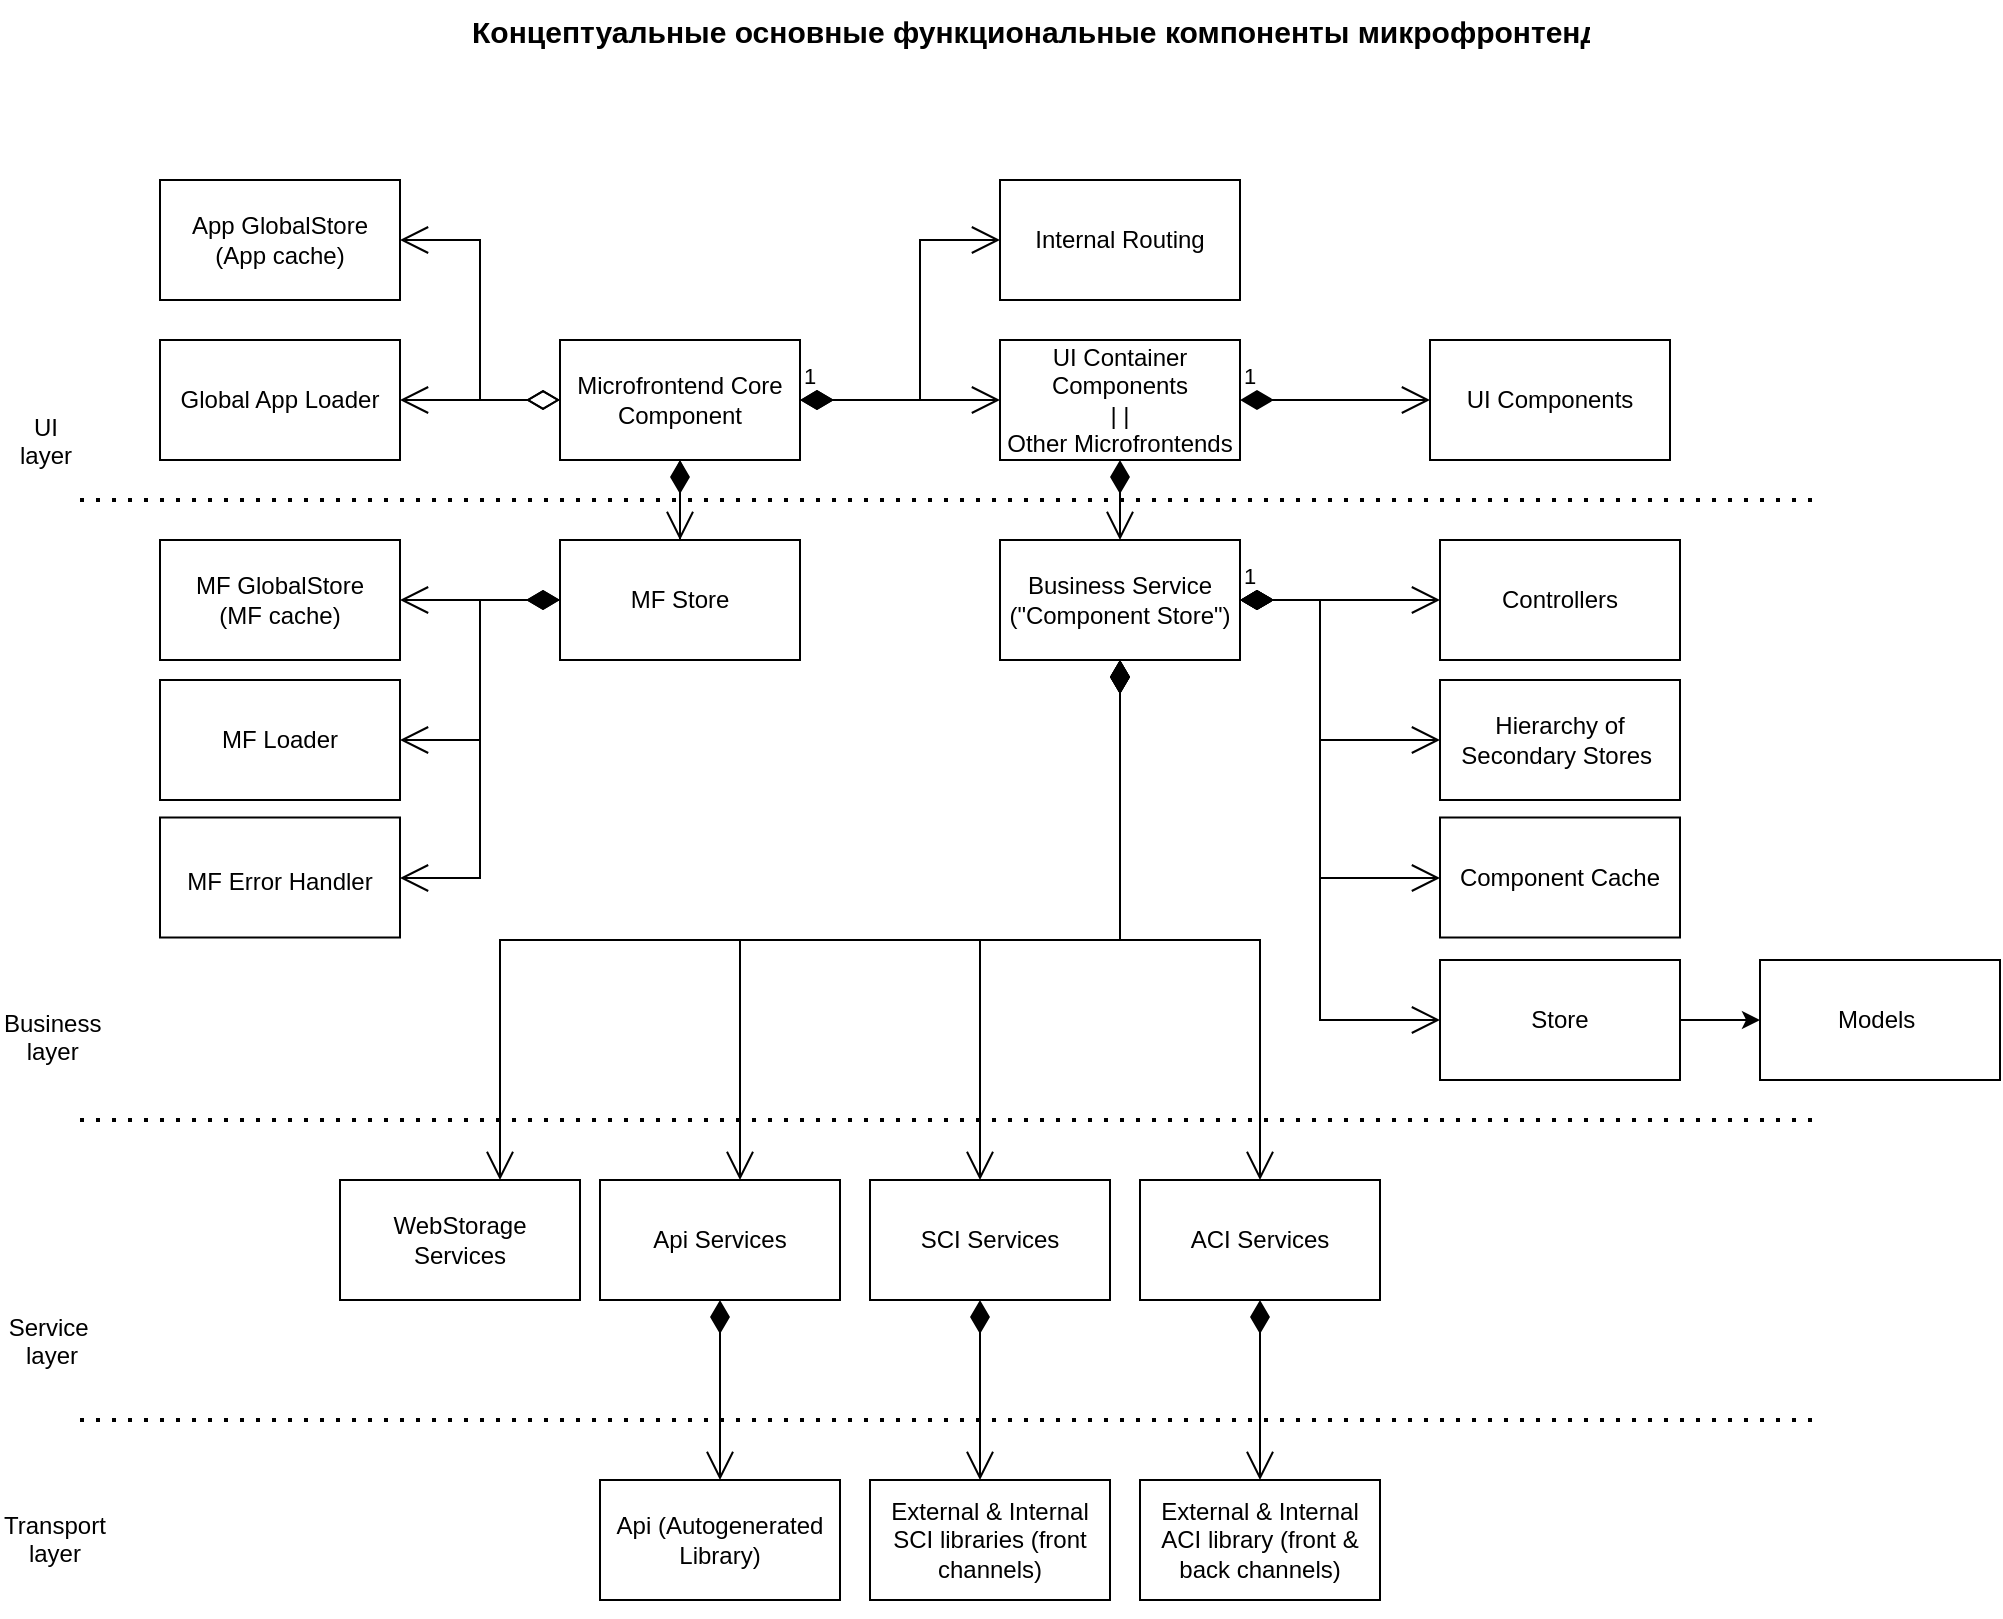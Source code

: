 <mxfile version="20.2.3" type="device"><diagram id="lG8SvsPdr6ebthYWx4ML" name="Page-1"><mxGraphModel dx="131" dy="1703" grid="1" gridSize="10" guides="1" tooltips="1" connect="1" arrows="1" fold="1" page="1" pageScale="1" pageWidth="850" pageHeight="1100" math="0" shadow="0"><root><mxCell id="0"/><mxCell id="1" parent="0"/><mxCell id="QTVD60Pq2PFfVI52V1WZ-117" value="1" style="endArrow=open;html=1;endSize=12;startArrow=diamondThin;startSize=14;startFill=1;edgeStyle=orthogonalEdgeStyle;align=left;verticalAlign=bottom;rounded=0;" parent="1" source="QTVD60Pq2PFfVI52V1WZ-8" target="QTVD60Pq2PFfVI52V1WZ-112" edge="1"><mxGeometry x="-1" y="3" relative="1" as="geometry"><mxPoint x="1490" y="310" as="sourcePoint"/><mxPoint x="1170" y="570" as="targetPoint"/><Array as="points"><mxPoint x="1460" y="430"/><mxPoint x="1530" y="430"/></Array></mxGeometry></mxCell><mxCell id="QTVD60Pq2PFfVI52V1WZ-144" value="1" style="endArrow=open;html=1;endSize=12;startArrow=diamondThin;startSize=14;startFill=1;edgeStyle=orthogonalEdgeStyle;align=left;verticalAlign=bottom;rounded=0;" parent="1" source="QTVD60Pq2PFfVI52V1WZ-8" target="QTVD60Pq2PFfVI52V1WZ-141" edge="1"><mxGeometry x="-1" y="3" relative="1" as="geometry"><mxPoint x="1530" y="270.0" as="sourcePoint"/><mxPoint x="1630" y="409" as="targetPoint"/><Array as="points"><mxPoint x="1560" y="260"/><mxPoint x="1560" y="470"/></Array></mxGeometry></mxCell><mxCell id="QTVD60Pq2PFfVI52V1WZ-90" value="1" style="endArrow=open;html=1;endSize=12;startArrow=diamondThin;startSize=14;startFill=1;edgeStyle=orthogonalEdgeStyle;align=left;verticalAlign=bottom;rounded=0;" parent="1" source="QTVD60Pq2PFfVI52V1WZ-8" target="QTVD60Pq2PFfVI52V1WZ-44" edge="1"><mxGeometry x="-1" y="3" relative="1" as="geometry"><mxPoint x="1540" y="280" as="sourcePoint"/><mxPoint x="1640" y="280" as="targetPoint"/><Array as="points"><mxPoint x="1560" y="260"/><mxPoint x="1560" y="399"/></Array></mxGeometry></mxCell><mxCell id="QTVD60Pq2PFfVI52V1WZ-89" value="1" style="endArrow=open;html=1;endSize=12;startArrow=diamondThin;startSize=14;startFill=1;edgeStyle=orthogonalEdgeStyle;align=left;verticalAlign=bottom;rounded=0;" parent="1" source="QTVD60Pq2PFfVI52V1WZ-8" target="QTVD60Pq2PFfVI52V1WZ-31" edge="1"><mxGeometry x="-1" y="3" relative="1" as="geometry"><mxPoint x="1530" y="270" as="sourcePoint"/><mxPoint x="1630" y="270" as="targetPoint"/><Array as="points"><mxPoint x="1560" y="260"/><mxPoint x="1560" y="330"/></Array></mxGeometry></mxCell><mxCell id="QTVD60Pq2PFfVI52V1WZ-88" value="1" style="endArrow=open;html=1;endSize=12;startArrow=diamondThin;startSize=14;startFill=1;edgeStyle=orthogonalEdgeStyle;align=left;verticalAlign=bottom;rounded=0;" parent="1" source="QTVD60Pq2PFfVI52V1WZ-8" target="QTVD60Pq2PFfVI52V1WZ-16" edge="1"><mxGeometry x="-1" y="3" relative="1" as="geometry"><mxPoint x="1560" y="347.5" as="sourcePoint"/><mxPoint x="1720" y="347.5" as="targetPoint"/></mxGeometry></mxCell><mxCell id="QTVD60Pq2PFfVI52V1WZ-111" value="1" style="endArrow=open;html=1;endSize=12;startArrow=diamondThin;startSize=14;startFill=1;edgeStyle=orthogonalEdgeStyle;align=left;verticalAlign=bottom;rounded=0;" parent="1" source="QTVD60Pq2PFfVI52V1WZ-109" target="QTVD60Pq2PFfVI52V1WZ-43" edge="1"><mxGeometry x="-1" y="3" relative="1" as="geometry"><mxPoint x="1270" y="620" as="sourcePoint"/><mxPoint x="1270" y="710" as="targetPoint"/><Array as="points"><mxPoint x="1390" y="630"/><mxPoint x="1390" y="630"/></Array></mxGeometry></mxCell><mxCell id="QTVD60Pq2PFfVI52V1WZ-113" value="1" style="endArrow=open;html=1;endSize=12;startArrow=diamondThin;startSize=14;startFill=1;edgeStyle=orthogonalEdgeStyle;align=left;verticalAlign=bottom;rounded=0;" parent="1" source="QTVD60Pq2PFfVI52V1WZ-112" target="QTVD60Pq2PFfVI52V1WZ-60" edge="1"><mxGeometry x="-1" y="3" relative="1" as="geometry"><mxPoint x="1400" y="620" as="sourcePoint"/><mxPoint x="1520" y="710" as="targetPoint"/><Array as="points"/></mxGeometry></mxCell><mxCell id="QTVD60Pq2PFfVI52V1WZ-4" value="Api (Autogenerated Library)" style="rounded=0;whiteSpace=wrap;html=1;" parent="1" vertex="1"><mxGeometry x="1200" y="700" width="120" height="60" as="geometry"/></mxCell><mxCell id="QTVD60Pq2PFfVI52V1WZ-9" style="edgeStyle=orthogonalEdgeStyle;rounded=0;orthogonalLoop=1;jettySize=auto;html=1;exitX=0.5;exitY=1;exitDx=0;exitDy=0;" parent="1" source="QTVD60Pq2PFfVI52V1WZ-4" target="QTVD60Pq2PFfVI52V1WZ-4" edge="1"><mxGeometry relative="1" as="geometry"/></mxCell><mxCell id="QTVD60Pq2PFfVI52V1WZ-18" value="UI Components" style="rounded=0;whiteSpace=wrap;html=1;" parent="1" vertex="1"><mxGeometry x="1615" y="130" width="120" height="60" as="geometry"/></mxCell><mxCell id="QTVD60Pq2PFfVI52V1WZ-31" value="Hierarchy of Secondary Stores&amp;nbsp;" style="rounded=0;whiteSpace=wrap;html=1;" parent="1" vertex="1"><mxGeometry x="1620" y="300" width="120" height="60" as="geometry"/></mxCell><mxCell id="QTVD60Pq2PFfVI52V1WZ-35" value="Концептуальные основные функциональные компоненты микрофронтенда" style="text;strokeColor=none;fillColor=none;align=left;verticalAlign=middle;spacingLeft=4;spacingRight=4;overflow=hidden;points=[[0,0.5],[1,0.5]];portConstraint=eastwest;rotatable=0;fontSize=15;fontStyle=1" parent="1" vertex="1"><mxGeometry x="1130" y="-40" width="570" height="30" as="geometry"/></mxCell><mxCell id="QTVD60Pq2PFfVI52V1WZ-42" value="WebStorage&lt;br&gt;Services" style="rounded=0;whiteSpace=wrap;html=1;" parent="1" vertex="1"><mxGeometry x="1070" y="550" width="120" height="60" as="geometry"/></mxCell><mxCell id="QTVD60Pq2PFfVI52V1WZ-43" value="External &amp;amp; Internal SCI libraries (front channels)" style="rounded=0;whiteSpace=wrap;html=1;" parent="1" vertex="1"><mxGeometry x="1335" y="700" width="120" height="60" as="geometry"/></mxCell><mxCell id="QTVD60Pq2PFfVI52V1WZ-44" value="Component Cache" style="rounded=0;whiteSpace=wrap;html=1;" parent="1" vertex="1"><mxGeometry x="1620" y="368.75" width="120" height="60" as="geometry"/></mxCell><mxCell id="QTVD60Pq2PFfVI52V1WZ-50" value="App GlobalStore&lt;br&gt;(App cache)" style="rounded=0;whiteSpace=wrap;html=1;" parent="1" vertex="1"><mxGeometry x="980" y="50" width="120" height="60" as="geometry"/></mxCell><mxCell id="QTVD60Pq2PFfVI52V1WZ-60" value="External &amp;amp; Internal ACI library (front &amp;amp; back channels)" style="rounded=0;whiteSpace=wrap;html=1;" parent="1" vertex="1"><mxGeometry x="1470" y="700" width="120" height="60" as="geometry"/></mxCell><mxCell id="QTVD60Pq2PFfVI52V1WZ-63" value="MF GlobalStore&lt;br&gt;(MF cache)" style="rounded=0;whiteSpace=wrap;html=1;" parent="1" vertex="1"><mxGeometry x="980" y="230" width="120" height="60" as="geometry"/></mxCell><mxCell id="QTVD60Pq2PFfVI52V1WZ-72" value="Global App Loader" style="rounded=0;whiteSpace=wrap;html=1;" parent="1" vertex="1"><mxGeometry x="980" y="130" width="120" height="60" as="geometry"/></mxCell><mxCell id="QTVD60Pq2PFfVI52V1WZ-74" value="MF Loader" style="rounded=0;whiteSpace=wrap;html=1;" parent="1" vertex="1"><mxGeometry x="980" y="300" width="120" height="60" as="geometry"/></mxCell><mxCell id="QTVD60Pq2PFfVI52V1WZ-136" value="" style="edgeStyle=orthogonalEdgeStyle;rounded=0;orthogonalLoop=1;jettySize=auto;html=1;" parent="1" source="QTVD60Pq2PFfVI52V1WZ-80" target="QTVD60Pq2PFfVI52V1WZ-47" edge="1"><mxGeometry relative="1" as="geometry"/></mxCell><mxCell id="QTVD60Pq2PFfVI52V1WZ-92" value="1" style="endArrow=open;html=1;endSize=12;startArrow=diamondThin;startSize=14;startFill=1;edgeStyle=orthogonalEdgeStyle;align=left;verticalAlign=bottom;rounded=0;" parent="1" source="QTVD60Pq2PFfVI52V1WZ-108" target="QTVD60Pq2PFfVI52V1WZ-4" edge="1"><mxGeometry x="-1" y="3" relative="1" as="geometry"><mxPoint x="1610" y="570" as="sourcePoint"/><mxPoint x="1470" y="660" as="targetPoint"/><Array as="points"><mxPoint x="1260" y="680"/><mxPoint x="1260" y="680"/></Array></mxGeometry></mxCell><mxCell id="QTVD60Pq2PFfVI52V1WZ-99" value="1" style="endArrow=open;html=1;endSize=12;startArrow=diamondThin;startSize=14;startFill=1;edgeStyle=orthogonalEdgeStyle;align=left;verticalAlign=bottom;rounded=0;" parent="1" source="QTVD60Pq2PFfVI52V1WZ-10" target="QTVD60Pq2PFfVI52V1WZ-18" edge="1"><mxGeometry x="-1" y="3" relative="1" as="geometry"><mxPoint x="1790" y="190" as="sourcePoint"/><mxPoint x="1790" y="230" as="targetPoint"/><Array as="points"/></mxGeometry></mxCell><mxCell id="QTVD60Pq2PFfVI52V1WZ-101" value="1" style="endArrow=open;html=1;endSize=12;startArrow=diamondThin;startSize=14;startFill=1;edgeStyle=orthogonalEdgeStyle;align=left;verticalAlign=bottom;rounded=0;" parent="1" source="QTVD60Pq2PFfVI52V1WZ-47" target="QTVD60Pq2PFfVI52V1WZ-80" edge="1"><mxGeometry x="-1" y="3" relative="1" as="geometry"><mxPoint x="1540" y="180" as="sourcePoint"/><mxPoint x="1635" y="180" as="targetPoint"/><Array as="points"/></mxGeometry></mxCell><mxCell id="QTVD60Pq2PFfVI52V1WZ-105" value="1" style="endArrow=open;html=1;endSize=12;startArrow=diamondThin;startSize=14;startFill=0;edgeStyle=orthogonalEdgeStyle;align=left;verticalAlign=bottom;rounded=0;" parent="1" source="QTVD60Pq2PFfVI52V1WZ-47" target="QTVD60Pq2PFfVI52V1WZ-50" edge="1"><mxGeometry x="-1" y="3" relative="1" as="geometry"><mxPoint x="1240" y="429" as="sourcePoint"/><mxPoint x="1400" y="429" as="targetPoint"/><Array as="points"><mxPoint x="1140" y="160"/><mxPoint x="1140" y="80"/></Array></mxGeometry></mxCell><mxCell id="QTVD60Pq2PFfVI52V1WZ-106" value="1" style="endArrow=open;html=1;endSize=12;startArrow=diamondThin;startSize=14;startFill=0;edgeStyle=orthogonalEdgeStyle;align=left;verticalAlign=bottom;rounded=0;" parent="1" source="QTVD60Pq2PFfVI52V1WZ-47" target="QTVD60Pq2PFfVI52V1WZ-72" edge="1"><mxGeometry x="-1" y="3" relative="1" as="geometry"><mxPoint x="1290" y="510" as="sourcePoint"/><mxPoint x="1210" y="430" as="targetPoint"/><Array as="points"><mxPoint x="1250" y="160"/></Array></mxGeometry></mxCell><mxCell id="QTVD60Pq2PFfVI52V1WZ-108" value="Api Services" style="rounded=0;whiteSpace=wrap;html=1;" parent="1" vertex="1"><mxGeometry x="1200" y="550" width="120" height="60" as="geometry"/></mxCell><mxCell id="QTVD60Pq2PFfVI52V1WZ-109" value="SCI Services" style="rounded=0;whiteSpace=wrap;html=1;" parent="1" vertex="1"><mxGeometry x="1335" y="550" width="120" height="60" as="geometry"/></mxCell><mxCell id="QTVD60Pq2PFfVI52V1WZ-112" value="ACI Services" style="rounded=0;whiteSpace=wrap;html=1;" parent="1" vertex="1"><mxGeometry x="1470" y="550" width="120" height="60" as="geometry"/></mxCell><mxCell id="QTVD60Pq2PFfVI52V1WZ-114" value="1" style="endArrow=open;html=1;endSize=12;startArrow=diamondThin;startSize=14;startFill=1;edgeStyle=orthogonalEdgeStyle;align=left;verticalAlign=bottom;rounded=0;" parent="1" source="QTVD60Pq2PFfVI52V1WZ-8" target="QTVD60Pq2PFfVI52V1WZ-108" edge="1"><mxGeometry x="-1" y="3" relative="1" as="geometry"><mxPoint x="1270" y="620" as="sourcePoint"/><mxPoint x="1270" y="710" as="targetPoint"/><Array as="points"><mxPoint x="1460" y="430"/><mxPoint x="1270" y="430"/></Array></mxGeometry></mxCell><mxCell id="QTVD60Pq2PFfVI52V1WZ-115" value="1" style="endArrow=open;html=1;endSize=12;startArrow=diamondThin;startSize=14;startFill=1;edgeStyle=orthogonalEdgeStyle;align=left;verticalAlign=bottom;rounded=0;" parent="1" source="QTVD60Pq2PFfVI52V1WZ-8" target="QTVD60Pq2PFfVI52V1WZ-42" edge="1"><mxGeometry x="-1" y="3" relative="1" as="geometry"><mxPoint x="1470" y="300" as="sourcePoint"/><mxPoint x="1280" y="560" as="targetPoint"/><Array as="points"><mxPoint x="1460" y="430"/><mxPoint x="1150" y="430"/></Array></mxGeometry></mxCell><mxCell id="QTVD60Pq2PFfVI52V1WZ-116" value="1" style="endArrow=open;html=1;endSize=12;startArrow=diamondThin;startSize=14;startFill=1;edgeStyle=orthogonalEdgeStyle;align=left;verticalAlign=bottom;rounded=0;" parent="1" source="QTVD60Pq2PFfVI52V1WZ-8" target="QTVD60Pq2PFfVI52V1WZ-109" edge="1"><mxGeometry x="-1" y="3" relative="1" as="geometry"><mxPoint x="1480" y="300" as="sourcePoint"/><mxPoint x="1160" y="560" as="targetPoint"/><Array as="points"><mxPoint x="1460" y="430"/><mxPoint x="1390" y="430"/></Array></mxGeometry></mxCell><mxCell id="QTVD60Pq2PFfVI52V1WZ-118" value="" style="endArrow=none;dashed=1;html=1;dashPattern=1 3;strokeWidth=2;rounded=0;" parent="1" edge="1"><mxGeometry width="50" height="50" relative="1" as="geometry"><mxPoint x="940" y="210" as="sourcePoint"/><mxPoint x="1810" y="210" as="targetPoint"/></mxGeometry></mxCell><mxCell id="QTVD60Pq2PFfVI52V1WZ-119" value="" style="endArrow=none;dashed=1;html=1;dashPattern=1 3;strokeWidth=2;rounded=0;" parent="1" edge="1"><mxGeometry width="50" height="50" relative="1" as="geometry"><mxPoint x="940" y="670" as="sourcePoint"/><mxPoint x="1810" y="670" as="targetPoint"/></mxGeometry></mxCell><mxCell id="QTVD60Pq2PFfVI52V1WZ-120" value="" style="endArrow=none;dashed=1;html=1;dashPattern=1 3;strokeWidth=2;rounded=0;" parent="1" edge="1"><mxGeometry width="50" height="50" relative="1" as="geometry"><mxPoint x="940" y="520" as="sourcePoint"/><mxPoint x="1810" y="520" as="targetPoint"/></mxGeometry></mxCell><mxCell id="QTVD60Pq2PFfVI52V1WZ-121" value="&lt;div style=&quot;text-align: center;&quot;&gt;&lt;span style=&quot;background-color: initial;&quot;&gt;Service&amp;nbsp; layer&lt;/span&gt;&lt;/div&gt;" style="text;whiteSpace=wrap;html=1;" parent="1" vertex="1"><mxGeometry x="900" y="610" width="50" height="42.5" as="geometry"/></mxCell><mxCell id="QTVD60Pq2PFfVI52V1WZ-122" value="&lt;div style=&quot;text-align: center;&quot;&gt;&lt;span style=&quot;background-color: initial;&quot;&gt;Transport layer&lt;/span&gt;&lt;/div&gt;" style="text;whiteSpace=wrap;html=1;" parent="1" vertex="1"><mxGeometry x="900" y="708.75" width="50" height="42.5" as="geometry"/></mxCell><mxCell id="QTVD60Pq2PFfVI52V1WZ-123" value="&lt;div style=&quot;text-align: center;&quot;&gt;&lt;span style=&quot;background-color: initial;&quot;&gt;Business layer&lt;/span&gt;&lt;/div&gt;" style="text;whiteSpace=wrap;html=1;" parent="1" vertex="1"><mxGeometry x="900" y="457.5" width="50" height="42.5" as="geometry"/></mxCell><mxCell id="QTVD60Pq2PFfVI52V1WZ-124" value="&lt;div style=&quot;text-align: center;&quot;&gt;&lt;span style=&quot;background-color: initial;&quot;&gt;UI&lt;/span&gt;&lt;/div&gt;&lt;div style=&quot;text-align: center;&quot;&gt;&lt;span style=&quot;background-color: initial;&quot;&gt;layer&lt;/span&gt;&lt;/div&gt;" style="text;whiteSpace=wrap;html=1;" parent="1" vertex="1"><mxGeometry x="907.5" y="160" width="35" height="42.5" as="geometry"/></mxCell><mxCell id="QTVD60Pq2PFfVI52V1WZ-130" value="1" style="endArrow=open;html=1;endSize=12;startArrow=diamondThin;startSize=14;startFill=1;edgeStyle=orthogonalEdgeStyle;align=left;verticalAlign=bottom;rounded=0;" parent="1" source="QTVD60Pq2PFfVI52V1WZ-47" target="QTVD60Pq2PFfVI52V1WZ-10" edge="1"><mxGeometry x="-1" y="3" relative="1" as="geometry"><mxPoint x="1250" y="200.0" as="sourcePoint"/><mxPoint x="1250" y="240" as="targetPoint"/><Array as="points"/></mxGeometry></mxCell><mxCell id="QTVD60Pq2PFfVI52V1WZ-131" value="Models&amp;nbsp;" style="rounded=0;whiteSpace=wrap;html=1;" parent="1" vertex="1"><mxGeometry x="1780" y="440" width="120" height="60" as="geometry"/></mxCell><mxCell id="QTVD60Pq2PFfVI52V1WZ-134" value="1" style="endArrow=open;html=1;endSize=12;startArrow=diamondThin;startSize=14;startFill=1;edgeStyle=orthogonalEdgeStyle;align=left;verticalAlign=bottom;rounded=0;" parent="1" source="QTVD60Pq2PFfVI52V1WZ-47" target="QTVD60Pq2PFfVI52V1WZ-135" edge="1"><mxGeometry x="-1" y="3" relative="1" as="geometry"><mxPoint x="1310" y="170.0" as="sourcePoint"/><mxPoint x="1420" y="70" as="targetPoint"/><Array as="points"><mxPoint x="1360" y="160"/><mxPoint x="1360" y="80"/></Array></mxGeometry></mxCell><mxCell id="QTVD60Pq2PFfVI52V1WZ-135" value="Internal Routing" style="rounded=0;whiteSpace=wrap;html=1;" parent="1" vertex="1"><mxGeometry x="1400" y="50" width="120" height="60" as="geometry"/></mxCell><mxCell id="QTVD60Pq2PFfVI52V1WZ-137" value="1" style="endArrow=open;html=1;endSize=12;startArrow=diamondThin;startSize=14;startFill=1;edgeStyle=orthogonalEdgeStyle;align=left;verticalAlign=bottom;rounded=0;" parent="1" source="QTVD60Pq2PFfVI52V1WZ-80" target="QTVD60Pq2PFfVI52V1WZ-74" edge="1"><mxGeometry x="-1" y="3" relative="1" as="geometry"><mxPoint x="1250" y="200.0" as="sourcePoint"/><mxPoint x="1250" y="240" as="targetPoint"/><Array as="points"><mxPoint x="1140" y="260"/><mxPoint x="1140" y="330"/></Array></mxGeometry></mxCell><mxCell id="QTVD60Pq2PFfVI52V1WZ-138" value="1" style="endArrow=open;html=1;endSize=12;startArrow=diamondThin;startSize=14;startFill=1;edgeStyle=orthogonalEdgeStyle;align=left;verticalAlign=bottom;rounded=0;" parent="1" source="QTVD60Pq2PFfVI52V1WZ-80" target="QTVD60Pq2PFfVI52V1WZ-63" edge="1"><mxGeometry x="-1" y="3" relative="1" as="geometry"><mxPoint x="1260" y="210.0" as="sourcePoint"/><mxPoint x="1260" y="250" as="targetPoint"/><Array as="points"/></mxGeometry></mxCell><mxCell id="QTVD60Pq2PFfVI52V1WZ-16" value="Controllers" style="rounded=0;whiteSpace=wrap;html=1;" parent="1" vertex="1"><mxGeometry x="1620" y="230" width="120" height="60" as="geometry"/></mxCell><mxCell id="QTVD60Pq2PFfVI52V1WZ-146" style="edgeStyle=orthogonalEdgeStyle;rounded=0;orthogonalLoop=1;jettySize=auto;html=1;" parent="1" source="QTVD60Pq2PFfVI52V1WZ-141" target="QTVD60Pq2PFfVI52V1WZ-131" edge="1"><mxGeometry relative="1" as="geometry"/></mxCell><mxCell id="QTVD60Pq2PFfVI52V1WZ-141" value="Store" style="rounded=0;whiteSpace=wrap;html=1;" parent="1" vertex="1"><mxGeometry x="1620" y="440" width="120" height="60" as="geometry"/></mxCell><mxCell id="PUPR3Xlnm5y4PKdKNZzy-1" value="&lt;font style=&quot;font-size: 12px;&quot;&gt;MF Error Handler&lt;/font&gt;" style="rounded=0;whiteSpace=wrap;html=1;fontSize=15;" vertex="1" parent="1"><mxGeometry x="980" y="368.75" width="120" height="60" as="geometry"/></mxCell><mxCell id="PUPR3Xlnm5y4PKdKNZzy-2" value="1" style="endArrow=open;html=1;endSize=12;startArrow=diamondThin;startSize=14;startFill=1;edgeStyle=orthogonalEdgeStyle;align=left;verticalAlign=bottom;rounded=0;" edge="1" parent="1" target="PUPR3Xlnm5y4PKdKNZzy-1"><mxGeometry x="-1" y="3" relative="1" as="geometry"><mxPoint x="1190" y="270" as="sourcePoint"/><mxPoint x="1110" y="340" as="targetPoint"/><Array as="points"><mxPoint x="1190" y="260"/><mxPoint x="1140" y="260"/><mxPoint x="1140" y="399"/></Array></mxGeometry></mxCell><mxCell id="QTVD60Pq2PFfVI52V1WZ-8" value="Business Service&lt;br&gt;(&quot;Component Store&quot;)" style="rounded=0;whiteSpace=wrap;html=1;" parent="1" vertex="1"><mxGeometry x="1400" y="230" width="120" height="60" as="geometry"/></mxCell><mxCell id="QTVD60Pq2PFfVI52V1WZ-97" value="1" style="endArrow=open;html=1;endSize=12;startArrow=diamondThin;startSize=14;startFill=1;edgeStyle=orthogonalEdgeStyle;align=left;verticalAlign=bottom;rounded=0;" parent="1" source="QTVD60Pq2PFfVI52V1WZ-10" target="QTVD60Pq2PFfVI52V1WZ-8" edge="1"><mxGeometry x="-1" y="3" relative="1" as="geometry"><mxPoint x="1470" y="180.0" as="sourcePoint"/><mxPoint x="1250" y="499" as="targetPoint"/><Array as="points"/></mxGeometry></mxCell><mxCell id="QTVD60Pq2PFfVI52V1WZ-10" value="UI Container&lt;br&gt;Components&lt;br&gt;| |&lt;br&gt;Other Microfrontends" style="rounded=0;whiteSpace=wrap;html=1;" parent="1" vertex="1"><mxGeometry x="1400" y="130" width="120" height="60" as="geometry"/></mxCell><mxCell id="QTVD60Pq2PFfVI52V1WZ-47" value="Microfrontend Core Component" style="rounded=0;whiteSpace=wrap;html=1;" parent="1" vertex="1"><mxGeometry x="1180" y="130" width="120" height="60" as="geometry"/></mxCell><mxCell id="QTVD60Pq2PFfVI52V1WZ-80" value="MF Store" style="rounded=0;whiteSpace=wrap;html=1;" parent="1" vertex="1"><mxGeometry x="1180" y="230" width="120" height="60" as="geometry"/></mxCell></root></mxGraphModel></diagram></mxfile>